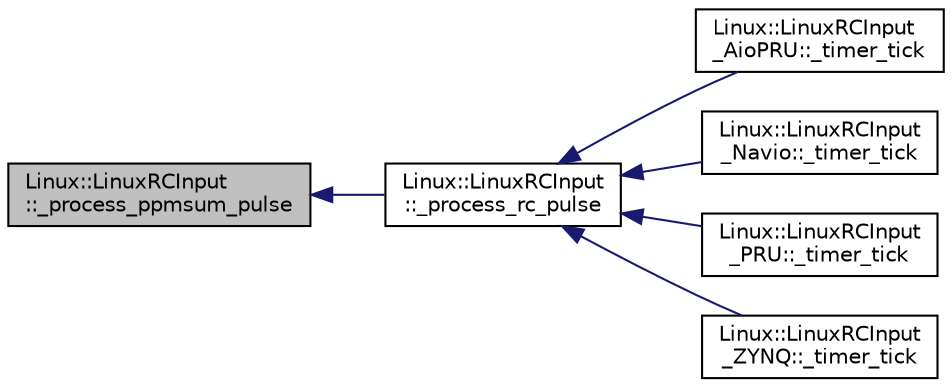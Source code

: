 digraph "Linux::LinuxRCInput::_process_ppmsum_pulse"
{
 // INTERACTIVE_SVG=YES
  edge [fontname="Helvetica",fontsize="10",labelfontname="Helvetica",labelfontsize="10"];
  node [fontname="Helvetica",fontsize="10",shape=record];
  rankdir="LR";
  Node1 [label="Linux::LinuxRCInput\l::_process_ppmsum_pulse",height=0.2,width=0.4,color="black", fillcolor="grey75", style="filled" fontcolor="black"];
  Node1 -> Node2 [dir="back",color="midnightblue",fontsize="10",style="solid",fontname="Helvetica"];
  Node2 [label="Linux::LinuxRCInput\l::_process_rc_pulse",height=0.2,width=0.4,color="black", fillcolor="white", style="filled",URL="$classLinux_1_1LinuxRCInput.html#a4c7b9d3b8575c8ccd3c17b696d4ee32e"];
  Node2 -> Node3 [dir="back",color="midnightblue",fontsize="10",style="solid",fontname="Helvetica"];
  Node3 [label="Linux::LinuxRCInput\l_AioPRU::_timer_tick",height=0.2,width=0.4,color="black", fillcolor="white", style="filled",URL="$classLinux_1_1LinuxRCInput__AioPRU.html#aa08cf9bc4bcbfcf2bdd8c388554c7a0c"];
  Node2 -> Node4 [dir="back",color="midnightblue",fontsize="10",style="solid",fontname="Helvetica"];
  Node4 [label="Linux::LinuxRCInput\l_Navio::_timer_tick",height=0.2,width=0.4,color="black", fillcolor="white", style="filled",URL="$classLinux_1_1LinuxRCInput__Navio.html#a59c2db95c339a99f051fb26426c2cf50"];
  Node2 -> Node5 [dir="back",color="midnightblue",fontsize="10",style="solid",fontname="Helvetica"];
  Node5 [label="Linux::LinuxRCInput\l_PRU::_timer_tick",height=0.2,width=0.4,color="black", fillcolor="white", style="filled",URL="$classLinux_1_1LinuxRCInput__PRU.html#a1e30e9faaee05771f4f1d60af53a1171"];
  Node2 -> Node6 [dir="back",color="midnightblue",fontsize="10",style="solid",fontname="Helvetica"];
  Node6 [label="Linux::LinuxRCInput\l_ZYNQ::_timer_tick",height=0.2,width=0.4,color="black", fillcolor="white", style="filled",URL="$classLinux_1_1LinuxRCInput__ZYNQ.html#a33625c99a8cc5db604ef5b8a4aa9fddd"];
}
